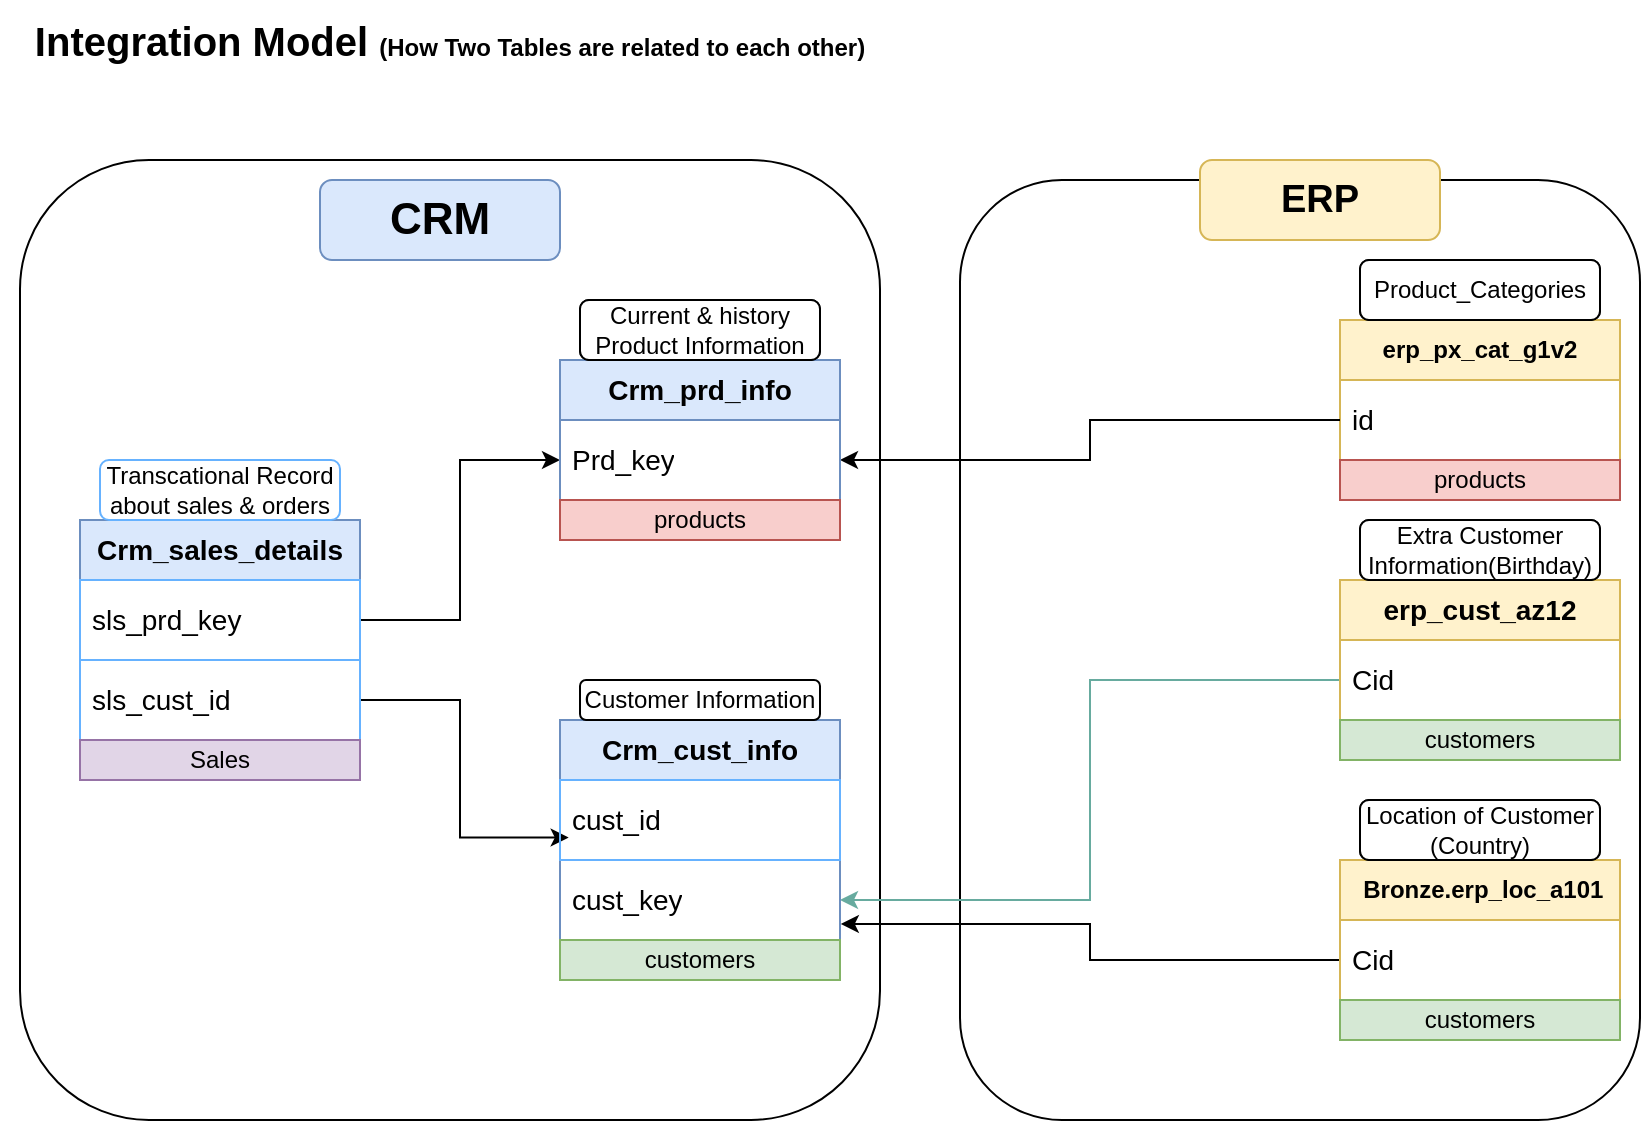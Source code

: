<mxfile version="27.0.9">
  <diagram name="Page-1" id="j8ukM8r_PKzxLZy8kHk1">
    <mxGraphModel dx="1042" dy="626" grid="1" gridSize="10" guides="1" tooltips="1" connect="1" arrows="1" fold="1" page="1" pageScale="1" pageWidth="850" pageHeight="1100" math="0" shadow="0">
      <root>
        <mxCell id="0" />
        <mxCell id="1" parent="0" />
        <mxCell id="sU42MHoQsDXEwmxpjHEm-80" value="" style="rounded=1;whiteSpace=wrap;html=1;fillColor=none;strokeColor=default;" parent="1" vertex="1">
          <mxGeometry x="500" y="130" width="340" height="470" as="geometry" />
        </mxCell>
        <mxCell id="sU42MHoQsDXEwmxpjHEm-77" value="" style="rounded=1;whiteSpace=wrap;html=1;fillColor=none;" parent="1" vertex="1">
          <mxGeometry x="30" y="120" width="430" height="480" as="geometry" />
        </mxCell>
        <mxCell id="sU42MHoQsDXEwmxpjHEm-1" value="Integration Model &lt;font style=&quot;font-size: 12px;&quot;&gt;(How Two Tables are related to each other)&lt;/font&gt;" style="rounded=0;whiteSpace=wrap;html=1;fontSize=20;fontStyle=1;fillColor=default;strokeColor=none;" parent="1" vertex="1">
          <mxGeometry x="20" y="40" width="450" height="40" as="geometry" />
        </mxCell>
        <mxCell id="sU42MHoQsDXEwmxpjHEm-38" style="edgeStyle=orthogonalEdgeStyle;rounded=0;orthogonalLoop=1;jettySize=auto;html=1;entryX=0;entryY=0.5;entryDx=0;entryDy=0;" parent="1" source="sU42MHoQsDXEwmxpjHEm-28" target="sU42MHoQsDXEwmxpjHEm-22" edge="1">
          <mxGeometry relative="1" as="geometry" />
        </mxCell>
        <mxCell id="sU42MHoQsDXEwmxpjHEm-58" style="edgeStyle=orthogonalEdgeStyle;rounded=0;orthogonalLoop=1;jettySize=auto;html=1;entryX=0.031;entryY=0.72;entryDx=0;entryDy=0;entryPerimeter=0;" parent="1" source="sU42MHoQsDXEwmxpjHEm-31" target="sU42MHoQsDXEwmxpjHEm-19" edge="1">
          <mxGeometry relative="1" as="geometry" />
        </mxCell>
        <mxCell id="sU42MHoQsDXEwmxpjHEm-60" style="edgeStyle=orthogonalEdgeStyle;rounded=0;orthogonalLoop=1;jettySize=auto;html=1;entryX=1;entryY=0.5;entryDx=0;entryDy=0;strokeColor=#67AB9F;" parent="1" source="sU42MHoQsDXEwmxpjHEm-46" target="sU42MHoQsDXEwmxpjHEm-57" edge="1">
          <mxGeometry relative="1" as="geometry" />
        </mxCell>
        <mxCell id="sU42MHoQsDXEwmxpjHEm-66" style="edgeStyle=orthogonalEdgeStyle;rounded=0;orthogonalLoop=1;jettySize=auto;html=1;entryX=1.003;entryY=0.8;entryDx=0;entryDy=0;entryPerimeter=0;" parent="1" source="sU42MHoQsDXEwmxpjHEm-63" target="sU42MHoQsDXEwmxpjHEm-57" edge="1">
          <mxGeometry relative="1" as="geometry" />
        </mxCell>
        <mxCell id="sU42MHoQsDXEwmxpjHEm-67" value="" style="group" parent="1" vertex="1" connectable="0">
          <mxGeometry x="690" y="170" width="140" height="100" as="geometry" />
        </mxCell>
        <mxCell id="sU42MHoQsDXEwmxpjHEm-68" value="&lt;b&gt;erp_px_cat_g1v2&lt;/b&gt;" style="swimlane;fontStyle=0;childLayout=stackLayout;horizontal=1;startSize=30;horizontalStack=0;resizeParent=1;resizeParentMax=0;resizeLast=0;collapsible=1;marginBottom=0;whiteSpace=wrap;html=1;fillColor=#fff2cc;strokeColor=#d6b656;" parent="sU42MHoQsDXEwmxpjHEm-67" vertex="1">
          <mxGeometry y="30" width="140" height="90" as="geometry">
            <mxRectangle x="220" y="180" width="140" height="30" as="alternateBounds" />
          </mxGeometry>
        </mxCell>
        <mxCell id="sU42MHoQsDXEwmxpjHEm-69" value="&lt;span style=&quot;font-size: 14px;&quot;&gt;id&lt;/span&gt;" style="text;strokeColor=none;fillColor=none;align=left;verticalAlign=middle;spacingLeft=4;spacingRight=4;overflow=hidden;points=[[0,0.5],[1,0.5]];portConstraint=eastwest;rotatable=0;whiteSpace=wrap;html=1;" parent="sU42MHoQsDXEwmxpjHEm-68" vertex="1">
          <mxGeometry y="30" width="140" height="40" as="geometry" />
        </mxCell>
        <mxCell id="jvJgl90OXh60ZyOdfxhD-3" value="products" style="text;html=1;strokeColor=#b85450;fillColor=#f8cecc;align=center;verticalAlign=middle;whiteSpace=wrap;overflow=hidden;" parent="sU42MHoQsDXEwmxpjHEm-68" vertex="1">
          <mxGeometry y="70" width="140" height="20" as="geometry" />
        </mxCell>
        <mxCell id="sU42MHoQsDXEwmxpjHEm-70" value="Current &amp;amp; history Product Information" style="rounded=1;whiteSpace=wrap;html=1;" parent="sU42MHoQsDXEwmxpjHEm-67" vertex="1">
          <mxGeometry x="10" width="120" height="30" as="geometry" />
        </mxCell>
        <mxCell id="sU42MHoQsDXEwmxpjHEm-71" value="Product_Categories" style="rounded=1;whiteSpace=wrap;html=1;" parent="sU42MHoQsDXEwmxpjHEm-67" vertex="1">
          <mxGeometry x="10" width="120" height="30" as="geometry" />
        </mxCell>
        <mxCell id="sU42MHoQsDXEwmxpjHEm-76" style="edgeStyle=orthogonalEdgeStyle;rounded=0;orthogonalLoop=1;jettySize=auto;html=1;exitX=0;exitY=0.5;exitDx=0;exitDy=0;strokeColor=#000000;" parent="1" source="sU42MHoQsDXEwmxpjHEm-69" target="sU42MHoQsDXEwmxpjHEm-22" edge="1">
          <mxGeometry relative="1" as="geometry" />
        </mxCell>
        <mxCell id="sU42MHoQsDXEwmxpjHEm-79" value="&lt;font style=&quot;font-size: 22px;&quot;&gt;CRM&lt;/font&gt;" style="rounded=1;whiteSpace=wrap;html=1;fillColor=#dae8fc;strokeColor=#6c8ebf;fontStyle=1;fontSize=20;" parent="1" vertex="1">
          <mxGeometry x="180" y="130" width="120" height="40" as="geometry" />
        </mxCell>
        <mxCell id="sU42MHoQsDXEwmxpjHEm-83" value="&lt;font style=&quot;font-size: 19px;&quot;&gt;ERP&lt;/font&gt;" style="rounded=1;whiteSpace=wrap;html=1;fontStyle=1;fillColor=#fff2cc;strokeColor=#d6b656;" parent="1" vertex="1">
          <mxGeometry x="620" y="120" width="120" height="40" as="geometry" />
        </mxCell>
        <mxCell id="jvJgl90OXh60ZyOdfxhD-5" value="" style="group" parent="1" vertex="1" connectable="0">
          <mxGeometry x="300" y="190" width="140" height="120" as="geometry" />
        </mxCell>
        <mxCell id="sU42MHoQsDXEwmxpjHEm-24" value="" style="group" parent="jvJgl90OXh60ZyOdfxhD-5" vertex="1" connectable="0">
          <mxGeometry width="140" height="100" as="geometry" />
        </mxCell>
        <mxCell id="sU42MHoQsDXEwmxpjHEm-21" value="&lt;font style=&quot;font-size: 14px;&quot;&gt;&lt;b style=&quot;&quot;&gt;Crm_prd_info&lt;/b&gt;&lt;/font&gt;" style="swimlane;fontStyle=0;childLayout=stackLayout;horizontal=1;startSize=30;horizontalStack=0;resizeParent=1;resizeParentMax=0;resizeLast=0;collapsible=1;marginBottom=0;whiteSpace=wrap;html=1;fillColor=#dae8fc;strokeColor=#6c8ebf;" parent="sU42MHoQsDXEwmxpjHEm-24" vertex="1">
          <mxGeometry y="30" width="140" height="70" as="geometry">
            <mxRectangle x="220" y="180" width="140" height="30" as="alternateBounds" />
          </mxGeometry>
        </mxCell>
        <mxCell id="sU42MHoQsDXEwmxpjHEm-22" value="&lt;font style=&quot;font-size: 14px;&quot;&gt;Prd_key&lt;/font&gt;" style="text;strokeColor=none;fillColor=none;align=left;verticalAlign=middle;spacingLeft=4;spacingRight=4;overflow=hidden;points=[[0,0.5],[1,0.5]];portConstraint=eastwest;rotatable=0;whiteSpace=wrap;html=1;" parent="sU42MHoQsDXEwmxpjHEm-21" vertex="1">
          <mxGeometry y="30" width="140" height="40" as="geometry" />
        </mxCell>
        <mxCell id="sU42MHoQsDXEwmxpjHEm-23" value="Current &amp;amp; history Product Information" style="rounded=1;whiteSpace=wrap;html=1;" parent="sU42MHoQsDXEwmxpjHEm-24" vertex="1">
          <mxGeometry x="10" width="120" height="30" as="geometry" />
        </mxCell>
        <mxCell id="sU42MHoQsDXEwmxpjHEm-41" value="Current &amp;amp; history Product Information" style="rounded=1;whiteSpace=wrap;html=1;" parent="sU42MHoQsDXEwmxpjHEm-24" vertex="1">
          <mxGeometry x="10" width="120" height="30" as="geometry" />
        </mxCell>
        <mxCell id="jvJgl90OXh60ZyOdfxhD-2" value="products" style="text;html=1;strokeColor=#b85450;fillColor=#f8cecc;align=center;verticalAlign=middle;whiteSpace=wrap;overflow=hidden;" parent="jvJgl90OXh60ZyOdfxhD-5" vertex="1">
          <mxGeometry y="100" width="140" height="20" as="geometry" />
        </mxCell>
        <mxCell id="jvJgl90OXh60ZyOdfxhD-9" value="" style="group" parent="1" vertex="1" connectable="0">
          <mxGeometry x="690" y="440" width="140" height="120" as="geometry" />
        </mxCell>
        <mxCell id="sU42MHoQsDXEwmxpjHEm-61" value="" style="group" parent="jvJgl90OXh60ZyOdfxhD-9" vertex="1" connectable="0">
          <mxGeometry width="140" height="100" as="geometry" />
        </mxCell>
        <mxCell id="sU42MHoQsDXEwmxpjHEm-62" value="&lt;b style=&quot;&quot;&gt;&lt;font&gt;&amp;nbsp;Bronze.erp_loc_a101&lt;/font&gt;&lt;/b&gt;" style="swimlane;fontStyle=0;childLayout=stackLayout;horizontal=1;startSize=30;horizontalStack=0;resizeParent=1;resizeParentMax=0;resizeLast=0;collapsible=1;marginBottom=0;whiteSpace=wrap;html=1;fillColor=#fff2cc;strokeColor=#d6b656;" parent="sU42MHoQsDXEwmxpjHEm-61" vertex="1">
          <mxGeometry y="30" width="140" height="70" as="geometry">
            <mxRectangle x="220" y="180" width="140" height="30" as="alternateBounds" />
          </mxGeometry>
        </mxCell>
        <mxCell id="sU42MHoQsDXEwmxpjHEm-63" value="&lt;span style=&quot;font-size: 14px;&quot;&gt;Cid&lt;/span&gt;" style="text;strokeColor=none;fillColor=none;align=left;verticalAlign=middle;spacingLeft=4;spacingRight=4;overflow=hidden;points=[[0,0.5],[1,0.5]];portConstraint=eastwest;rotatable=0;whiteSpace=wrap;html=1;" parent="sU42MHoQsDXEwmxpjHEm-62" vertex="1">
          <mxGeometry y="30" width="140" height="40" as="geometry" />
        </mxCell>
        <mxCell id="sU42MHoQsDXEwmxpjHEm-64" value="Current &amp;amp; history Product Information" style="rounded=1;whiteSpace=wrap;html=1;" parent="sU42MHoQsDXEwmxpjHEm-61" vertex="1">
          <mxGeometry x="10" width="120" height="30" as="geometry" />
        </mxCell>
        <mxCell id="sU42MHoQsDXEwmxpjHEm-65" value="Location of Customer&lt;div&gt;&lt;span style=&quot;background-color: transparent; color: light-dark(rgb(0, 0, 0), rgb(255, 255, 255));&quot;&gt;(Country)&lt;/span&gt;&lt;/div&gt;" style="rounded=1;whiteSpace=wrap;html=1;" parent="sU42MHoQsDXEwmxpjHEm-61" vertex="1">
          <mxGeometry x="10" width="120" height="30" as="geometry" />
        </mxCell>
        <mxCell id="jvJgl90OXh60ZyOdfxhD-7" value="customers" style="text;html=1;strokeColor=#82b366;fillColor=#d5e8d4;align=center;verticalAlign=middle;whiteSpace=wrap;overflow=hidden;" parent="jvJgl90OXh60ZyOdfxhD-9" vertex="1">
          <mxGeometry y="100" width="140" height="20" as="geometry" />
        </mxCell>
        <mxCell id="jvJgl90OXh60ZyOdfxhD-10" value="" style="group" parent="1" vertex="1" connectable="0">
          <mxGeometry x="690" y="300" width="140" height="120" as="geometry" />
        </mxCell>
        <mxCell id="sU42MHoQsDXEwmxpjHEm-44" value="" style="group" parent="jvJgl90OXh60ZyOdfxhD-10" vertex="1" connectable="0">
          <mxGeometry width="140" height="100" as="geometry" />
        </mxCell>
        <mxCell id="sU42MHoQsDXEwmxpjHEm-45" value="&lt;span style=&quot;font-size: 14px;&quot;&gt;&lt;b&gt;erp_cust_az12&lt;/b&gt;&lt;/span&gt;" style="swimlane;fontStyle=0;childLayout=stackLayout;horizontal=1;startSize=30;horizontalStack=0;resizeParent=1;resizeParentMax=0;resizeLast=0;collapsible=1;marginBottom=0;whiteSpace=wrap;html=1;fillColor=#fff2cc;strokeColor=#d6b656;" parent="sU42MHoQsDXEwmxpjHEm-44" vertex="1">
          <mxGeometry y="30" width="140" height="70" as="geometry">
            <mxRectangle x="220" y="180" width="140" height="30" as="alternateBounds" />
          </mxGeometry>
        </mxCell>
        <mxCell id="sU42MHoQsDXEwmxpjHEm-46" value="&lt;span style=&quot;font-size: 14px;&quot;&gt;Cid&lt;/span&gt;" style="text;strokeColor=none;fillColor=none;align=left;verticalAlign=middle;spacingLeft=4;spacingRight=4;overflow=hidden;points=[[0,0.5],[1,0.5]];portConstraint=eastwest;rotatable=0;whiteSpace=wrap;html=1;" parent="sU42MHoQsDXEwmxpjHEm-45" vertex="1">
          <mxGeometry y="30" width="140" height="40" as="geometry" />
        </mxCell>
        <mxCell id="sU42MHoQsDXEwmxpjHEm-47" value="Current &amp;amp; history Product Information" style="rounded=1;whiteSpace=wrap;html=1;" parent="sU42MHoQsDXEwmxpjHEm-44" vertex="1">
          <mxGeometry x="10" width="120" height="30" as="geometry" />
        </mxCell>
        <mxCell id="sU42MHoQsDXEwmxpjHEm-48" value="Extra Customer&lt;div&gt;Information(Birthday)&lt;/div&gt;" style="rounded=1;whiteSpace=wrap;html=1;" parent="sU42MHoQsDXEwmxpjHEm-44" vertex="1">
          <mxGeometry x="10" width="120" height="30" as="geometry" />
        </mxCell>
        <mxCell id="jvJgl90OXh60ZyOdfxhD-8" value="customers" style="text;html=1;strokeColor=#82b366;fillColor=#d5e8d4;align=center;verticalAlign=middle;whiteSpace=wrap;overflow=hidden;" parent="jvJgl90OXh60ZyOdfxhD-10" vertex="1">
          <mxGeometry y="100" width="140" height="20" as="geometry" />
        </mxCell>
        <mxCell id="jvJgl90OXh60ZyOdfxhD-12" value="" style="group" parent="1" vertex="1" connectable="0">
          <mxGeometry x="60" y="270" width="140" height="160" as="geometry" />
        </mxCell>
        <mxCell id="sU42MHoQsDXEwmxpjHEm-26" value="" style="group;strokeColor=none;" parent="jvJgl90OXh60ZyOdfxhD-12" vertex="1" connectable="0">
          <mxGeometry width="140" height="140" as="geometry" />
        </mxCell>
        <mxCell id="sU42MHoQsDXEwmxpjHEm-27" value="&lt;font style=&quot;font-size: 14px;&quot;&gt;&lt;b style=&quot;&quot;&gt;Crm_sales_details&lt;/b&gt;&lt;/font&gt;" style="swimlane;fontStyle=0;childLayout=stackLayout;horizontal=1;startSize=30;horizontalStack=0;resizeParent=1;resizeParentMax=0;resizeLast=0;collapsible=1;marginBottom=0;whiteSpace=wrap;html=1;fillColor=#dae8fc;strokeColor=#6c8ebf;" parent="sU42MHoQsDXEwmxpjHEm-26" vertex="1">
          <mxGeometry y="30" width="140" height="110" as="geometry">
            <mxRectangle y="30" width="140" height="30" as="alternateBounds" />
          </mxGeometry>
        </mxCell>
        <mxCell id="sU42MHoQsDXEwmxpjHEm-28" value="&lt;span style=&quot;font-size: 14px;&quot;&gt;sls_prd_key&lt;/span&gt;" style="text;strokeColor=#66B2FF;fillColor=none;align=left;verticalAlign=middle;spacingLeft=4;spacingRight=4;overflow=hidden;points=[[0,0.5],[1,0.5]];portConstraint=eastwest;rotatable=0;whiteSpace=wrap;html=1;" parent="sU42MHoQsDXEwmxpjHEm-27" vertex="1">
          <mxGeometry y="30" width="140" height="40" as="geometry" />
        </mxCell>
        <mxCell id="sU42MHoQsDXEwmxpjHEm-31" value="&lt;span style=&quot;font-size: 14px;&quot;&gt;sls_cust_id&lt;/span&gt;" style="text;strokeColor=#66B2FF;fillColor=none;align=left;verticalAlign=middle;spacingLeft=4;spacingRight=4;overflow=hidden;points=[[0,0.5],[1,0.5]];portConstraint=eastwest;rotatable=0;whiteSpace=wrap;html=1;" parent="sU42MHoQsDXEwmxpjHEm-27" vertex="1">
          <mxGeometry y="70" width="140" height="40" as="geometry" />
        </mxCell>
        <mxCell id="sU42MHoQsDXEwmxpjHEm-33" style="edgeStyle=orthogonalEdgeStyle;rounded=0;orthogonalLoop=1;jettySize=auto;html=1;exitX=1;exitY=0.5;exitDx=0;exitDy=0;" parent="sU42MHoQsDXEwmxpjHEm-27" source="sU42MHoQsDXEwmxpjHEm-31" target="sU42MHoQsDXEwmxpjHEm-31" edge="1">
          <mxGeometry relative="1" as="geometry" />
        </mxCell>
        <mxCell id="sU42MHoQsDXEwmxpjHEm-29" value="Transcational Record&lt;div&gt;about sales &amp;amp; orders&lt;/div&gt;" style="rounded=1;whiteSpace=wrap;html=1;strokeColor=#66B2FF;" parent="sU42MHoQsDXEwmxpjHEm-26" vertex="1">
          <mxGeometry x="10" width="120" height="30" as="geometry" />
        </mxCell>
        <mxCell id="jvJgl90OXh60ZyOdfxhD-11" value="Sales" style="text;html=1;strokeColor=#9673a6;fillColor=#e1d5e7;align=center;verticalAlign=middle;whiteSpace=wrap;overflow=hidden;" parent="jvJgl90OXh60ZyOdfxhD-12" vertex="1">
          <mxGeometry y="140" width="140" height="20" as="geometry" />
        </mxCell>
        <mxCell id="jvJgl90OXh60ZyOdfxhD-13" value="" style="group" parent="1" vertex="1" connectable="0">
          <mxGeometry x="300" y="380" width="140" height="150" as="geometry" />
        </mxCell>
        <mxCell id="sU42MHoQsDXEwmxpjHEm-25" value="" style="group" parent="jvJgl90OXh60ZyOdfxhD-13" vertex="1" connectable="0">
          <mxGeometry width="140" height="90" as="geometry" />
        </mxCell>
        <mxCell id="sU42MHoQsDXEwmxpjHEm-18" value="&lt;font style=&quot;font-size: 14px;&quot;&gt;&lt;b style=&quot;&quot;&gt;Crm_cust_info&lt;/b&gt;&lt;/font&gt;" style="swimlane;fontStyle=0;childLayout=stackLayout;horizontal=1;startSize=30;horizontalStack=0;resizeParent=1;resizeParentMax=0;resizeLast=0;collapsible=1;marginBottom=0;whiteSpace=wrap;html=1;fillColor=#dae8fc;strokeColor=#6c8ebf;movable=1;resizable=1;rotatable=1;deletable=1;editable=1;locked=0;connectable=1;" parent="sU42MHoQsDXEwmxpjHEm-25" vertex="1">
          <mxGeometry y="20" width="140" height="110" as="geometry">
            <mxRectangle x="220" y="180" width="140" height="30" as="alternateBounds" />
          </mxGeometry>
        </mxCell>
        <mxCell id="sU42MHoQsDXEwmxpjHEm-19" value="&lt;font style=&quot;font-size: 14px;&quot;&gt;cust_id&lt;/font&gt;" style="text;strokeColor=#66B2FF;fillColor=none;align=left;verticalAlign=middle;spacingLeft=4;spacingRight=4;overflow=hidden;points=[[0,0.5],[1,0.5]];portConstraint=eastwest;rotatable=1;whiteSpace=wrap;html=1;movable=1;resizable=1;deletable=1;editable=1;locked=0;connectable=1;" parent="sU42MHoQsDXEwmxpjHEm-18" vertex="1">
          <mxGeometry y="30" width="140" height="40" as="geometry" />
        </mxCell>
        <mxCell id="sU42MHoQsDXEwmxpjHEm-57" value="&lt;font style=&quot;font-size: 14px;&quot;&gt;cust_key&lt;/font&gt;" style="text;strokeColor=none;fillColor=none;align=left;verticalAlign=middle;spacingLeft=4;spacingRight=4;overflow=hidden;points=[[0,0.5],[1,0.5]];portConstraint=eastwest;rotatable=1;whiteSpace=wrap;html=1;movable=1;resizable=1;deletable=1;editable=1;locked=0;connectable=1;" parent="sU42MHoQsDXEwmxpjHEm-18" vertex="1">
          <mxGeometry y="70" width="140" height="40" as="geometry" />
        </mxCell>
        <mxCell id="sU42MHoQsDXEwmxpjHEm-20" value="Customer Information" style="rounded=1;whiteSpace=wrap;html=1;movable=1;resizable=1;rotatable=1;deletable=1;editable=1;locked=0;connectable=1;" parent="sU42MHoQsDXEwmxpjHEm-25" vertex="1">
          <mxGeometry x="10" width="120" height="20" as="geometry" />
        </mxCell>
        <mxCell id="jvJgl90OXh60ZyOdfxhD-1" value="customers" style="text;html=1;strokeColor=#82b366;fillColor=#d5e8d4;align=center;verticalAlign=middle;whiteSpace=wrap;overflow=hidden;" parent="jvJgl90OXh60ZyOdfxhD-13" vertex="1">
          <mxGeometry y="130" width="140" height="20" as="geometry" />
        </mxCell>
      </root>
    </mxGraphModel>
  </diagram>
</mxfile>
